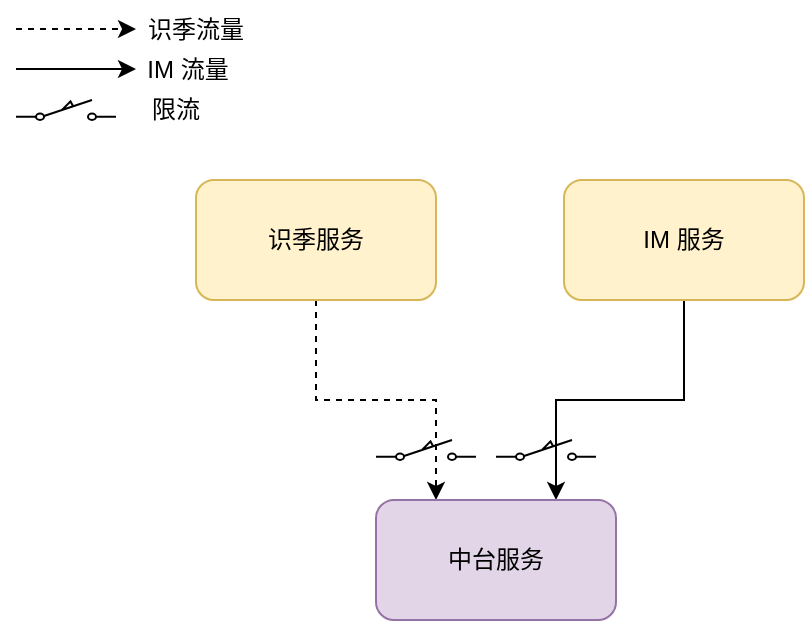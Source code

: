 <mxfile version="20.8.14" type="github">
  <diagram name="第 1 页" id="V80icfyJwpA9R6Q1_7eQ">
    <mxGraphModel dx="1050" dy="525" grid="1" gridSize="10" guides="1" tooltips="1" connect="1" arrows="1" fold="1" page="1" pageScale="1" pageWidth="827" pageHeight="1169" math="0" shadow="0">
      <root>
        <mxCell id="0" />
        <mxCell id="1" parent="0" />
        <mxCell id="euz_qz70TQRUT2LAadJ5-1" style="edgeStyle=orthogonalEdgeStyle;rounded=0;orthogonalLoop=1;jettySize=auto;html=1;entryX=0.25;entryY=0;entryDx=0;entryDy=0;exitX=0.5;exitY=1;exitDx=0;exitDy=0;dashed=1;" edge="1" parent="1" source="euz_qz70TQRUT2LAadJ5-16" target="euz_qz70TQRUT2LAadJ5-10">
          <mxGeometry relative="1" as="geometry">
            <mxPoint x="330" y="270" as="sourcePoint" />
          </mxGeometry>
        </mxCell>
        <mxCell id="euz_qz70TQRUT2LAadJ5-2" value="" style="edgeStyle=orthogonalEdgeStyle;rounded=0;orthogonalLoop=1;jettySize=auto;html=1;exitX=0.5;exitY=1;exitDx=0;exitDy=0;entryX=0.75;entryY=0;entryDx=0;entryDy=0;" edge="1" parent="1" source="euz_qz70TQRUT2LAadJ5-17" target="euz_qz70TQRUT2LAadJ5-10">
          <mxGeometry relative="1" as="geometry">
            <mxPoint x="390" y="270" as="sourcePoint" />
          </mxGeometry>
        </mxCell>
        <mxCell id="euz_qz70TQRUT2LAadJ5-6" value="" style="endArrow=classic;html=1;rounded=0;exitX=0.5;exitY=1;exitDx=0;exitDy=0;dashed=1;" edge="1" parent="1">
          <mxGeometry width="50" height="50" relative="1" as="geometry">
            <mxPoint x="140" y="134.5" as="sourcePoint" />
            <mxPoint x="200" y="134.5" as="targetPoint" />
          </mxGeometry>
        </mxCell>
        <mxCell id="euz_qz70TQRUT2LAadJ5-7" value="识季流量" style="text;html=1;strokeColor=none;fillColor=none;align=center;verticalAlign=middle;whiteSpace=wrap;rounded=0;" vertex="1" parent="1">
          <mxGeometry x="200" y="120" width="60" height="30" as="geometry" />
        </mxCell>
        <mxCell id="euz_qz70TQRUT2LAadJ5-8" value="" style="endArrow=classic;html=1;rounded=0;exitX=0.5;exitY=1;exitDx=0;exitDy=0;" edge="1" parent="1">
          <mxGeometry width="50" height="50" relative="1" as="geometry">
            <mxPoint x="140" y="154.5" as="sourcePoint" />
            <mxPoint x="200" y="154.5" as="targetPoint" />
          </mxGeometry>
        </mxCell>
        <mxCell id="euz_qz70TQRUT2LAadJ5-9" value="IM 流量" style="text;html=1;strokeColor=none;fillColor=none;align=center;verticalAlign=middle;whiteSpace=wrap;rounded=0;" vertex="1" parent="1">
          <mxGeometry x="201" y="140" width="50" height="30" as="geometry" />
        </mxCell>
        <mxCell id="euz_qz70TQRUT2LAadJ5-10" value="中台服务" style="rounded=1;whiteSpace=wrap;html=1;fillColor=#e1d5e7;strokeColor=#9673a6;" vertex="1" parent="1">
          <mxGeometry x="320" y="370" width="120" height="60" as="geometry" />
        </mxCell>
        <mxCell id="euz_qz70TQRUT2LAadJ5-14" value="" style="pointerEvents=1;verticalLabelPosition=bottom;shadow=0;dashed=0;align=center;html=1;verticalAlign=top;shape=mxgraph.electrical.electro-mechanical.limitSwitch2;elSwitchState=off;" vertex="1" parent="1">
          <mxGeometry x="140" y="170" width="50" height="10" as="geometry" />
        </mxCell>
        <mxCell id="euz_qz70TQRUT2LAadJ5-15" value="限流" style="text;html=1;strokeColor=none;fillColor=none;align=center;verticalAlign=middle;whiteSpace=wrap;rounded=0;" vertex="1" parent="1">
          <mxGeometry x="200" y="160" width="40" height="30" as="geometry" />
        </mxCell>
        <mxCell id="euz_qz70TQRUT2LAadJ5-16" value="识季服务" style="rounded=1;whiteSpace=wrap;html=1;fillColor=#fff2cc;strokeColor=#d6b656;" vertex="1" parent="1">
          <mxGeometry x="230" y="210" width="120" height="60" as="geometry" />
        </mxCell>
        <mxCell id="euz_qz70TQRUT2LAadJ5-17" value="IM 服务" style="rounded=1;whiteSpace=wrap;html=1;fillColor=#fff2cc;strokeColor=#d6b656;" vertex="1" parent="1">
          <mxGeometry x="414" y="210" width="120" height="60" as="geometry" />
        </mxCell>
        <mxCell id="euz_qz70TQRUT2LAadJ5-18" value="" style="pointerEvents=1;verticalLabelPosition=bottom;shadow=0;dashed=0;align=center;html=1;verticalAlign=top;shape=mxgraph.electrical.electro-mechanical.limitSwitch2;elSwitchState=off;" vertex="1" parent="1">
          <mxGeometry x="320" y="340" width="50" height="10" as="geometry" />
        </mxCell>
        <mxCell id="euz_qz70TQRUT2LAadJ5-19" value="" style="pointerEvents=1;verticalLabelPosition=bottom;shadow=0;dashed=0;align=center;html=1;verticalAlign=top;shape=mxgraph.electrical.electro-mechanical.limitSwitch2;elSwitchState=off;" vertex="1" parent="1">
          <mxGeometry x="380" y="340" width="50" height="10" as="geometry" />
        </mxCell>
      </root>
    </mxGraphModel>
  </diagram>
</mxfile>
